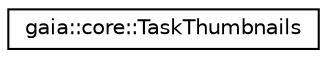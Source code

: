 digraph G
{
  edge [fontname="Helvetica",fontsize="10",labelfontname="Helvetica",labelfontsize="10"];
  node [fontname="Helvetica",fontsize="10",shape=record];
  rankdir=LR;
  Node1 [label="gaia::core::TaskThumbnails",height=0.2,width=0.4,color="black", fillcolor="white", style="filled",URL="$df/de7/classgaia_1_1core_1_1_task_thumbnails.html",tooltip="Thumbnails of Tasks."];
}
